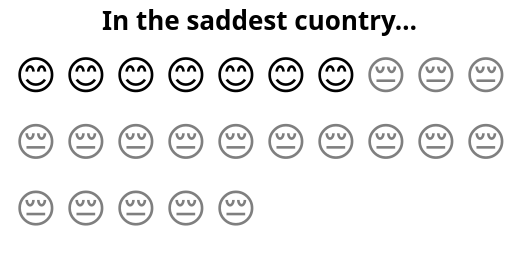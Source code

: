 {
  "$schema": "https://vega.github.io/schema/vega-lite/v4.json",
  "config": {"view": {"stroke": ""}},
  "title": "In the saddest cuontry...",
  "width": 250,
  "height": 100,
  "data": {
    "values": [
      {"id": 1, "face": "smile"},
      {"id": 2, "face": "smile"},
      {"id": 3, "face": "smile"},
      {"id": 4, "face": "smile"},
      {"id": 5, "face": "smile"},
      {"id": 6, "face": "smile"},
      {"id": 7, "face": "smile"},
      {"id": 8, "face": "frown"},
      {"id": 9, "face": "frown"},
      {"id": 10, "face": "frown"},
      {"id": 11, "face": "frown"},
      {"id": 12, "face": "frown"},
      {"id": 13, "face": "frown"},
      {"id": 14, "face": "frown"},
      {"id": 15, "face": "frown"},
      {"id": 16, "face": "frown"},
      {"id": 17, "face": "frown"},
      {"id": 18, "face": "frown"},
      {"id": 19, "face": "frown"},
      {"id": 20, "face": "frown"},
      {"id": 21, "face": "frown"},
      {"id": 22, "face": "frown"},
      {"id": 23, "face": "frown"},
      {"id": 24, "face": "frown"},
      {"id": 25, "face": "frown"}
    ]
  },
  "transform": [
    {"calculate": "{'smile': '😊', 'frown': '😔'}[datum.face]", "as": "emoji"},
    {"calculate": "ceil (datum.id/10)", "as": "col"},
    {"calculate": "datum.id - datum.col*10", "as": "row"}
  ],
  "mark": {"type": "text", "baseline": "middle"},
  "encoding": {
    "x": {"field": "row", "type": "ordinal", "axis": null},
    "y": {"field": "col", "type": "ordinal", "axis": null},
    "text": {"field": "emoji", "type": "nominal"},
    "size": {"value": 20},
    "strokeWidth": {"value": 3},
    "fillOpacity": {
      "condition": {"test": "datum.face=='smile'", "value": 1},
      "value": 0.5
    },
    "tooltip": {
      "condition": [
        {"test": "datum.face=='smile'", "value": "😃"}
      ],
      "value": "😢"
    }
  }
}
